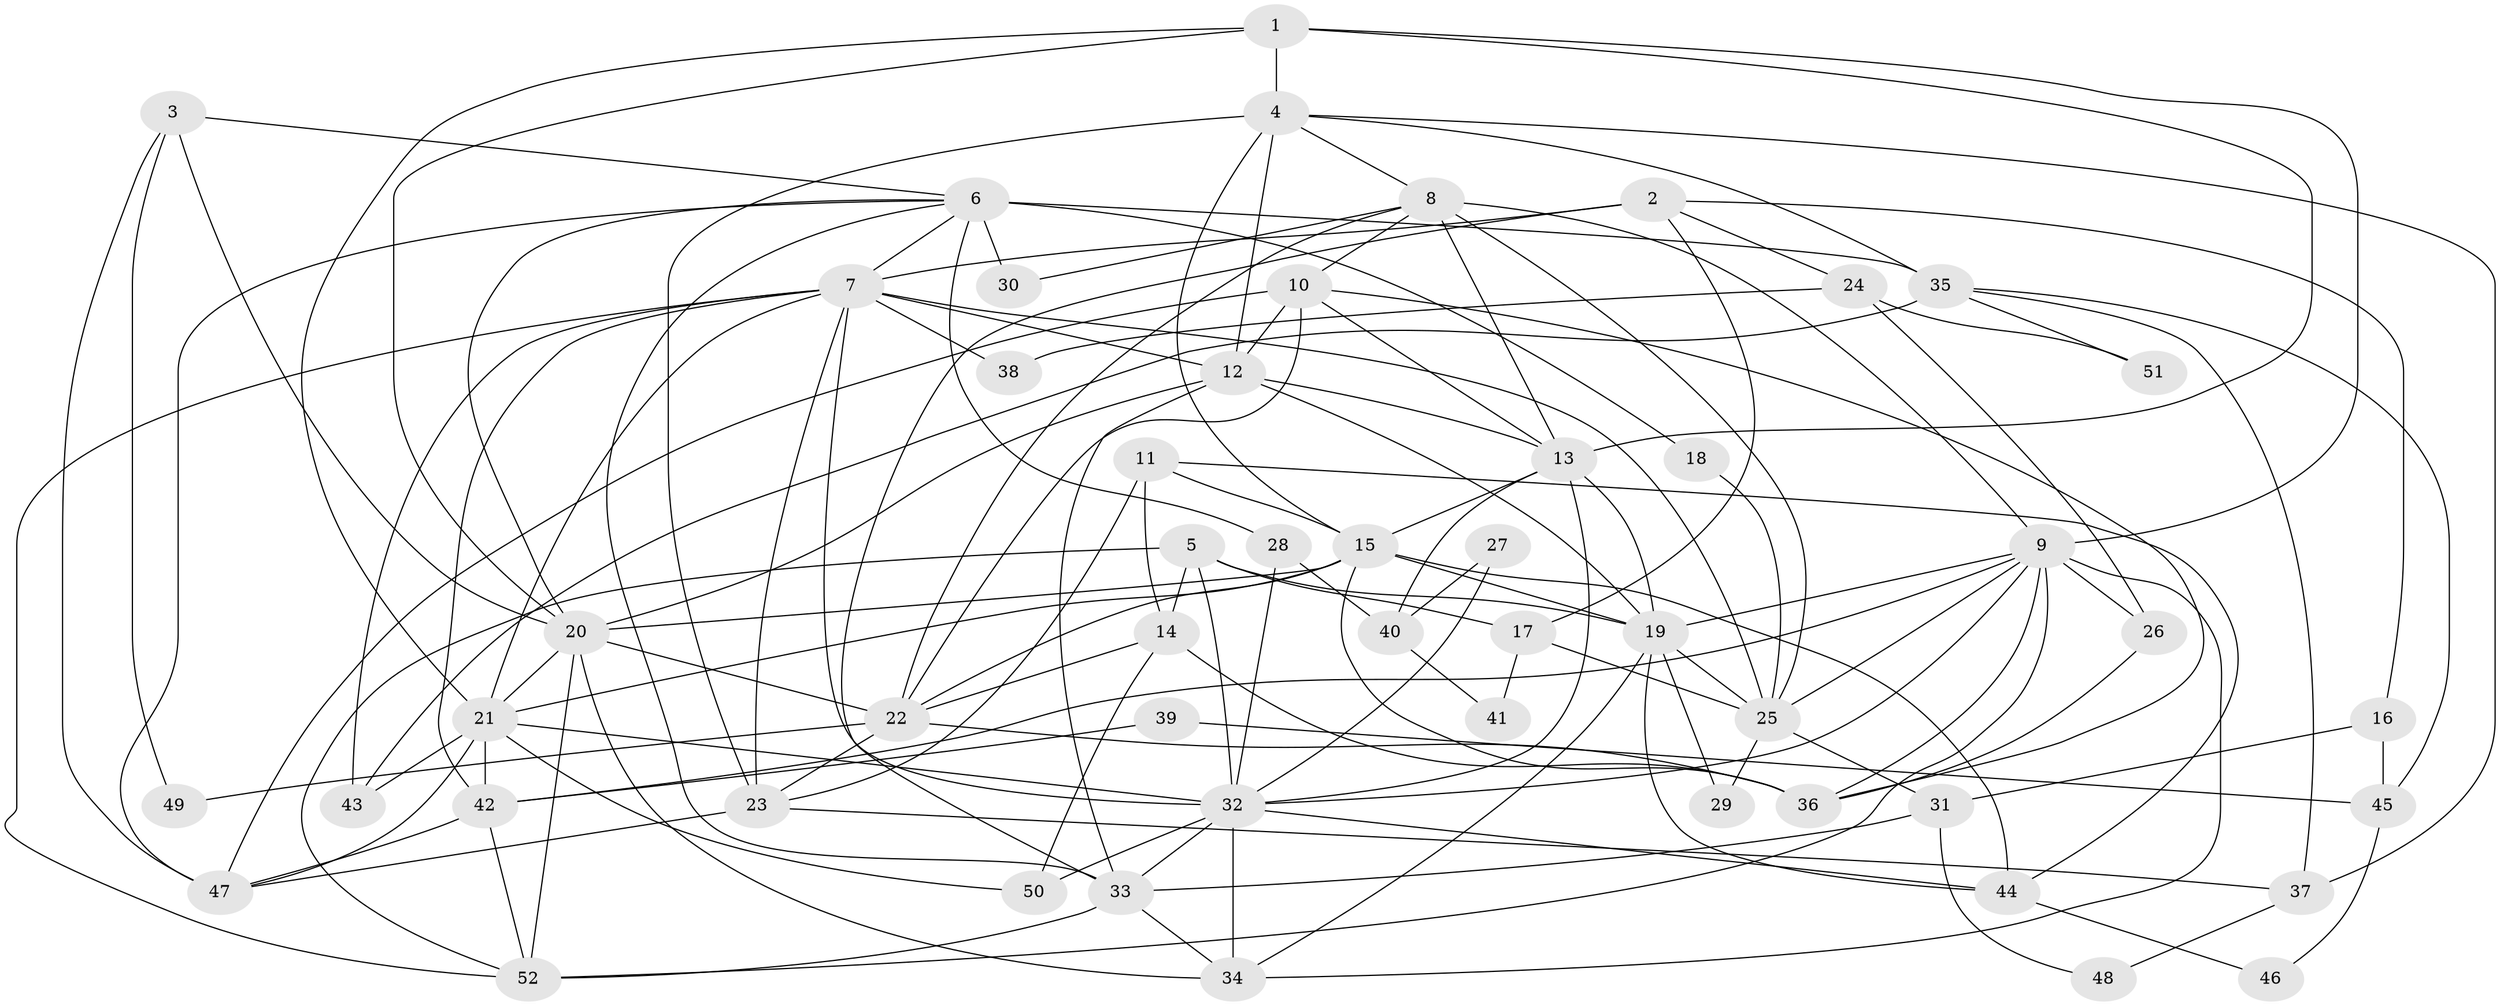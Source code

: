 // original degree distribution, {3: 0.3076923076923077, 4: 0.22115384615384615, 2: 0.1346153846153846, 6: 0.08653846153846154, 7: 0.07692307692307693, 5: 0.17307692307692307}
// Generated by graph-tools (version 1.1) at 2025/36/03/09/25 02:36:02]
// undirected, 52 vertices, 135 edges
graph export_dot {
graph [start="1"]
  node [color=gray90,style=filled];
  1;
  2;
  3;
  4;
  5;
  6;
  7;
  8;
  9;
  10;
  11;
  12;
  13;
  14;
  15;
  16;
  17;
  18;
  19;
  20;
  21;
  22;
  23;
  24;
  25;
  26;
  27;
  28;
  29;
  30;
  31;
  32;
  33;
  34;
  35;
  36;
  37;
  38;
  39;
  40;
  41;
  42;
  43;
  44;
  45;
  46;
  47;
  48;
  49;
  50;
  51;
  52;
  1 -- 4 [weight=1.0];
  1 -- 9 [weight=1.0];
  1 -- 13 [weight=1.0];
  1 -- 20 [weight=1.0];
  1 -- 21 [weight=1.0];
  2 -- 7 [weight=1.0];
  2 -- 16 [weight=1.0];
  2 -- 17 [weight=1.0];
  2 -- 24 [weight=1.0];
  2 -- 33 [weight=2.0];
  3 -- 6 [weight=1.0];
  3 -- 20 [weight=1.0];
  3 -- 47 [weight=1.0];
  3 -- 49 [weight=1.0];
  4 -- 8 [weight=1.0];
  4 -- 12 [weight=1.0];
  4 -- 15 [weight=1.0];
  4 -- 23 [weight=1.0];
  4 -- 35 [weight=1.0];
  4 -- 37 [weight=1.0];
  5 -- 14 [weight=1.0];
  5 -- 17 [weight=1.0];
  5 -- 19 [weight=1.0];
  5 -- 32 [weight=2.0];
  5 -- 52 [weight=1.0];
  6 -- 7 [weight=1.0];
  6 -- 18 [weight=1.0];
  6 -- 20 [weight=1.0];
  6 -- 28 [weight=1.0];
  6 -- 30 [weight=3.0];
  6 -- 33 [weight=1.0];
  6 -- 35 [weight=2.0];
  6 -- 47 [weight=1.0];
  7 -- 12 [weight=1.0];
  7 -- 21 [weight=1.0];
  7 -- 23 [weight=1.0];
  7 -- 25 [weight=1.0];
  7 -- 32 [weight=2.0];
  7 -- 38 [weight=1.0];
  7 -- 42 [weight=1.0];
  7 -- 43 [weight=1.0];
  7 -- 52 [weight=1.0];
  8 -- 9 [weight=1.0];
  8 -- 10 [weight=1.0];
  8 -- 13 [weight=2.0];
  8 -- 22 [weight=1.0];
  8 -- 25 [weight=1.0];
  8 -- 30 [weight=1.0];
  9 -- 19 [weight=1.0];
  9 -- 25 [weight=1.0];
  9 -- 26 [weight=1.0];
  9 -- 32 [weight=1.0];
  9 -- 34 [weight=2.0];
  9 -- 36 [weight=1.0];
  9 -- 42 [weight=1.0];
  9 -- 52 [weight=1.0];
  10 -- 12 [weight=1.0];
  10 -- 13 [weight=1.0];
  10 -- 22 [weight=2.0];
  10 -- 36 [weight=1.0];
  10 -- 47 [weight=1.0];
  11 -- 14 [weight=1.0];
  11 -- 15 [weight=1.0];
  11 -- 23 [weight=1.0];
  11 -- 44 [weight=1.0];
  12 -- 13 [weight=1.0];
  12 -- 19 [weight=1.0];
  12 -- 20 [weight=1.0];
  12 -- 33 [weight=1.0];
  13 -- 15 [weight=1.0];
  13 -- 19 [weight=2.0];
  13 -- 32 [weight=1.0];
  13 -- 40 [weight=1.0];
  14 -- 22 [weight=1.0];
  14 -- 36 [weight=2.0];
  14 -- 50 [weight=1.0];
  15 -- 19 [weight=1.0];
  15 -- 20 [weight=1.0];
  15 -- 21 [weight=1.0];
  15 -- 22 [weight=1.0];
  15 -- 36 [weight=1.0];
  15 -- 44 [weight=1.0];
  16 -- 31 [weight=1.0];
  16 -- 45 [weight=1.0];
  17 -- 25 [weight=2.0];
  17 -- 41 [weight=1.0];
  18 -- 25 [weight=1.0];
  19 -- 25 [weight=2.0];
  19 -- 29 [weight=1.0];
  19 -- 34 [weight=1.0];
  19 -- 44 [weight=1.0];
  20 -- 21 [weight=2.0];
  20 -- 22 [weight=1.0];
  20 -- 34 [weight=2.0];
  20 -- 52 [weight=1.0];
  21 -- 32 [weight=1.0];
  21 -- 42 [weight=1.0];
  21 -- 43 [weight=1.0];
  21 -- 47 [weight=1.0];
  21 -- 50 [weight=1.0];
  22 -- 23 [weight=1.0];
  22 -- 36 [weight=3.0];
  22 -- 49 [weight=1.0];
  23 -- 37 [weight=1.0];
  23 -- 47 [weight=1.0];
  24 -- 26 [weight=1.0];
  24 -- 38 [weight=1.0];
  24 -- 51 [weight=1.0];
  25 -- 29 [weight=1.0];
  25 -- 31 [weight=1.0];
  26 -- 36 [weight=1.0];
  27 -- 32 [weight=1.0];
  27 -- 40 [weight=1.0];
  28 -- 32 [weight=1.0];
  28 -- 40 [weight=1.0];
  31 -- 33 [weight=2.0];
  31 -- 48 [weight=1.0];
  32 -- 33 [weight=1.0];
  32 -- 34 [weight=2.0];
  32 -- 44 [weight=1.0];
  32 -- 50 [weight=1.0];
  33 -- 34 [weight=1.0];
  33 -- 52 [weight=1.0];
  35 -- 37 [weight=1.0];
  35 -- 43 [weight=1.0];
  35 -- 45 [weight=1.0];
  35 -- 51 [weight=1.0];
  37 -- 48 [weight=1.0];
  39 -- 42 [weight=1.0];
  39 -- 45 [weight=1.0];
  40 -- 41 [weight=1.0];
  42 -- 47 [weight=1.0];
  42 -- 52 [weight=1.0];
  44 -- 46 [weight=1.0];
  45 -- 46 [weight=1.0];
}
